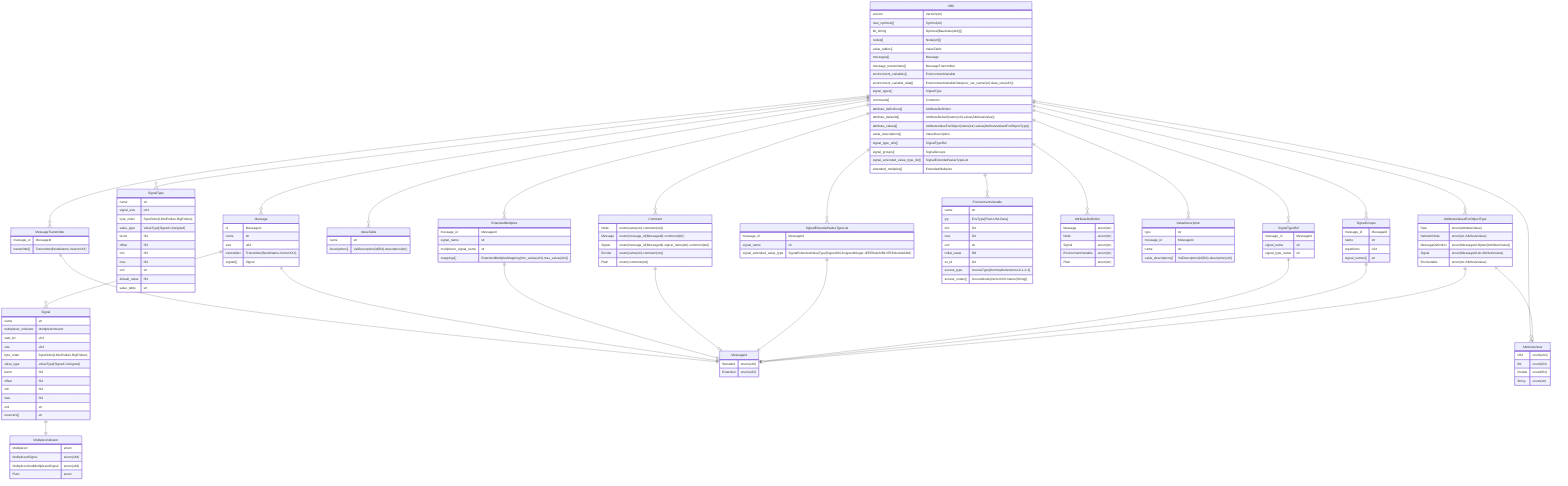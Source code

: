 erDiagram
    DBC {
        version Version(str)
        new_symbols[] Symbol(str)
        bit_timing Optional[Baudrate(u64)[]]
        nodes[] Node(str[])
        value_tables[] ValueTable
        messages[] Message
        message_transmitters[] MessageTransmitter
        environment_variables[] EnvironmentVariable
        environment_variable_data[] EnvironmentVariableData(env_var_name(str)-data_size(u64))
        signal_types[] SignalType
        comments[] Comment
        attribute_definitions[] AttributeDefinition
        attribute_defaults[] AttributeDefault(name(str)-value(AttributeValue))
        attribute_values[] AttributeValueForObject(name(str)-value(AttributeValuedForObjectType))
        value_descriptions[] ValueDescription
        signal_type_refs[] SignalTypeRef
        signal_groups[] SignalGroups
        signal_extended_value_type_list[] SignalExtendedValueTypeList
        extended_multiplex[] ExtendedMultiplex
    }

    Signal {
        name str
        multiplexer_indicator MultiplexIndicator
        start_bit u64
        size u64
        byte_order ByteOrder[LittleEndian-BigEndian]
        value_type ValueType[Signed-Unsigned]
        factor f64
        offset f64
        min f64
        max f64
        unit str
        receivers[] str
    }

    MessageId {
        Standard enum(u16)
        Extended enum(u32)
    }

    MessageTransmitter {
        message_id MessageId
        transmitter[] Transmitter[NodeName-VectorXXX]
    }

    MultiplexIndicator {
        Multiplexor enum
        MultiplexedSignal enum(u64)
        MultiplexorAndMultiplexedSignal enum(u64)
        Plain enum
    }

    SignalType {
        name str
        signal_size u64
        byte_order ByteOrder[LittleEndian-BigEndian]
        value_type ValueType[Signed-Unsigned]
        factor f64
        offset f64
        min f64
        max f64
        unit str
        default_value f64
        value_table str
    }

    AttributeValuedForObjectType {
        Raw enum(AttributeValue)
        NetworkNode enum(str-AttributeValue)
        MessageDefinition enum(MessageId-Option[AttributeValue])
        Signal enum(MessageId-str-AttributeValue)
        EnvVariable enum(str-AttributeValue)
    }

    AttributeValue {
        U64 enum(u64)
        I64 enum(i64)
        Double enum(f64)
        String enum(str)
    }

    ValueTable {
        name str
        descriptions[] ValDescription(id(f64)-description(str))
    }

    ExtendedMultiplex {
        message_id MessageId
        signal_name str
        multiplexor_signal_name str
        mappings[] ExtendedMultiplexMapping(min_value(u64)-max_value(u64))
    }

    Comment {
        Node enum(name(str)-comment(str))
        Message enum(message_id(MessageId)-comment(str))
        Signal enum(message_id(MessageId)-signal_name(str)-comment(str))
        EnvVar enum(name(str)-comment(str))
        Plain enum(comment(str))
    }

    Message {
        id MessageId
        name str
        size u64
        transmitter Transmitter[NodeName-VectorXXX]
        signals[] Signal
    }

    EnvironmentVariable {
        name str
        typ EnvType[Float-U64-Data]
        min i64
        max i64
        unit str
        initial_value f64
        ev_id i64
        access_type AccessType[DummyNodeVector-0-1-2-3]
        access_nodes[] AccessNode[VectorXXX-Name(String)]
    }

    AttributeDefinition {
        Message enum(str)
        Node enum(str)
        Signal enum(str)
        EnvironmentVariable enum(str)
        Plain enum(str)
    }

    ValueDescription {
        type str
        message_id MessageId
        name str
        value_descriptions[] ValDescription(id(f64)-description(str))
    }

    SignalTypeRef {
        message_id MessageId
        signal_name str
        signal_type_name str
    }

    SignalGroups {
        message_id MessageId
        name str
        repetitions u64
        signal_names[] str
    }

    SignalExtendedValueTypeList {
        message_id MessageId
        signal_name str
        signal_extended_value_type SignalExtendedValueType[SignedOrUnsignedInteger-IEEEfloat32Bit-IEEEdouble64bit]
    }

%% Relationships
    DBC ||--o{ ValueTable : ""
    DBC ||--o{ Message : ""
    DBC ||--o{ MessageTransmitter : ""
    DBC ||--o{ EnvironmentVariable : ""
    DBC ||--o{ SignalType : ""
    DBC ||--o{ Comment : ""
    DBC ||--o{ AttributeDefinition : ""
    DBC ||--o{ AttributeValue : ""
    DBC ||--o{ AttributeValuedForObjectType : ""
    DBC ||--o{ ValueDescription : ""
    DBC ||--o{ SignalTypeRef : ""
    DBC ||--o{ SignalGroups : ""
    DBC ||--o{ SignalExtendedValueTypeList : ""
    DBC ||--o{ ExtendedMultiplex : ""

    Signal ||--|| MultiplexIndicator : ""

    MessageTransmitter ||--|| MessageId : ""

    Message ||--o{ Signal : ""
    Message ||--|| MessageId : ""

    ExtendedMultiplex ||--|| MessageId : ""

    Comment ||--o| MessageId : ""

    SignalExtendedValueTypeList ||--|| MessageId : ""

    SignalTypeRef ||--|| MessageId : ""

    SignalGroups ||--|| MessageId : ""

    AttributeValuedForObjectType ||--o| MessageId : ""
    AttributeValuedForObjectType ||--o| AttributeValue : ""
